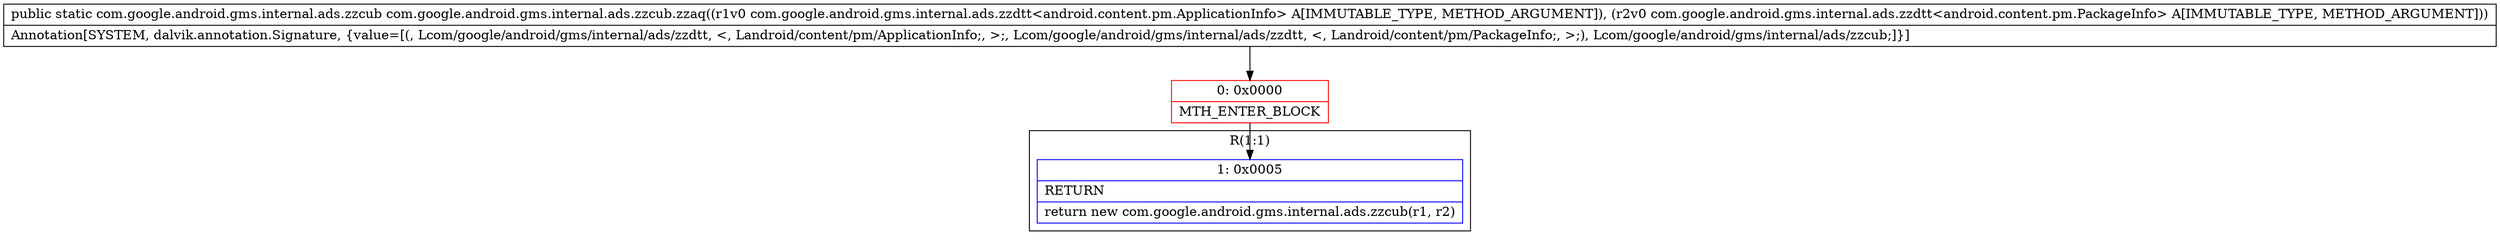 digraph "CFG forcom.google.android.gms.internal.ads.zzcub.zzaq(Lcom\/google\/android\/gms\/internal\/ads\/zzdtt;Lcom\/google\/android\/gms\/internal\/ads\/zzdtt;)Lcom\/google\/android\/gms\/internal\/ads\/zzcub;" {
subgraph cluster_Region_700578160 {
label = "R(1:1)";
node [shape=record,color=blue];
Node_1 [shape=record,label="{1\:\ 0x0005|RETURN\l|return new com.google.android.gms.internal.ads.zzcub(r1, r2)\l}"];
}
Node_0 [shape=record,color=red,label="{0\:\ 0x0000|MTH_ENTER_BLOCK\l}"];
MethodNode[shape=record,label="{public static com.google.android.gms.internal.ads.zzcub com.google.android.gms.internal.ads.zzcub.zzaq((r1v0 com.google.android.gms.internal.ads.zzdtt\<android.content.pm.ApplicationInfo\> A[IMMUTABLE_TYPE, METHOD_ARGUMENT]), (r2v0 com.google.android.gms.internal.ads.zzdtt\<android.content.pm.PackageInfo\> A[IMMUTABLE_TYPE, METHOD_ARGUMENT]))  | Annotation[SYSTEM, dalvik.annotation.Signature, \{value=[(, Lcom\/google\/android\/gms\/internal\/ads\/zzdtt, \<, Landroid\/content\/pm\/ApplicationInfo;, \>;, Lcom\/google\/android\/gms\/internal\/ads\/zzdtt, \<, Landroid\/content\/pm\/PackageInfo;, \>;), Lcom\/google\/android\/gms\/internal\/ads\/zzcub;]\}]\l}"];
MethodNode -> Node_0;
Node_0 -> Node_1;
}

